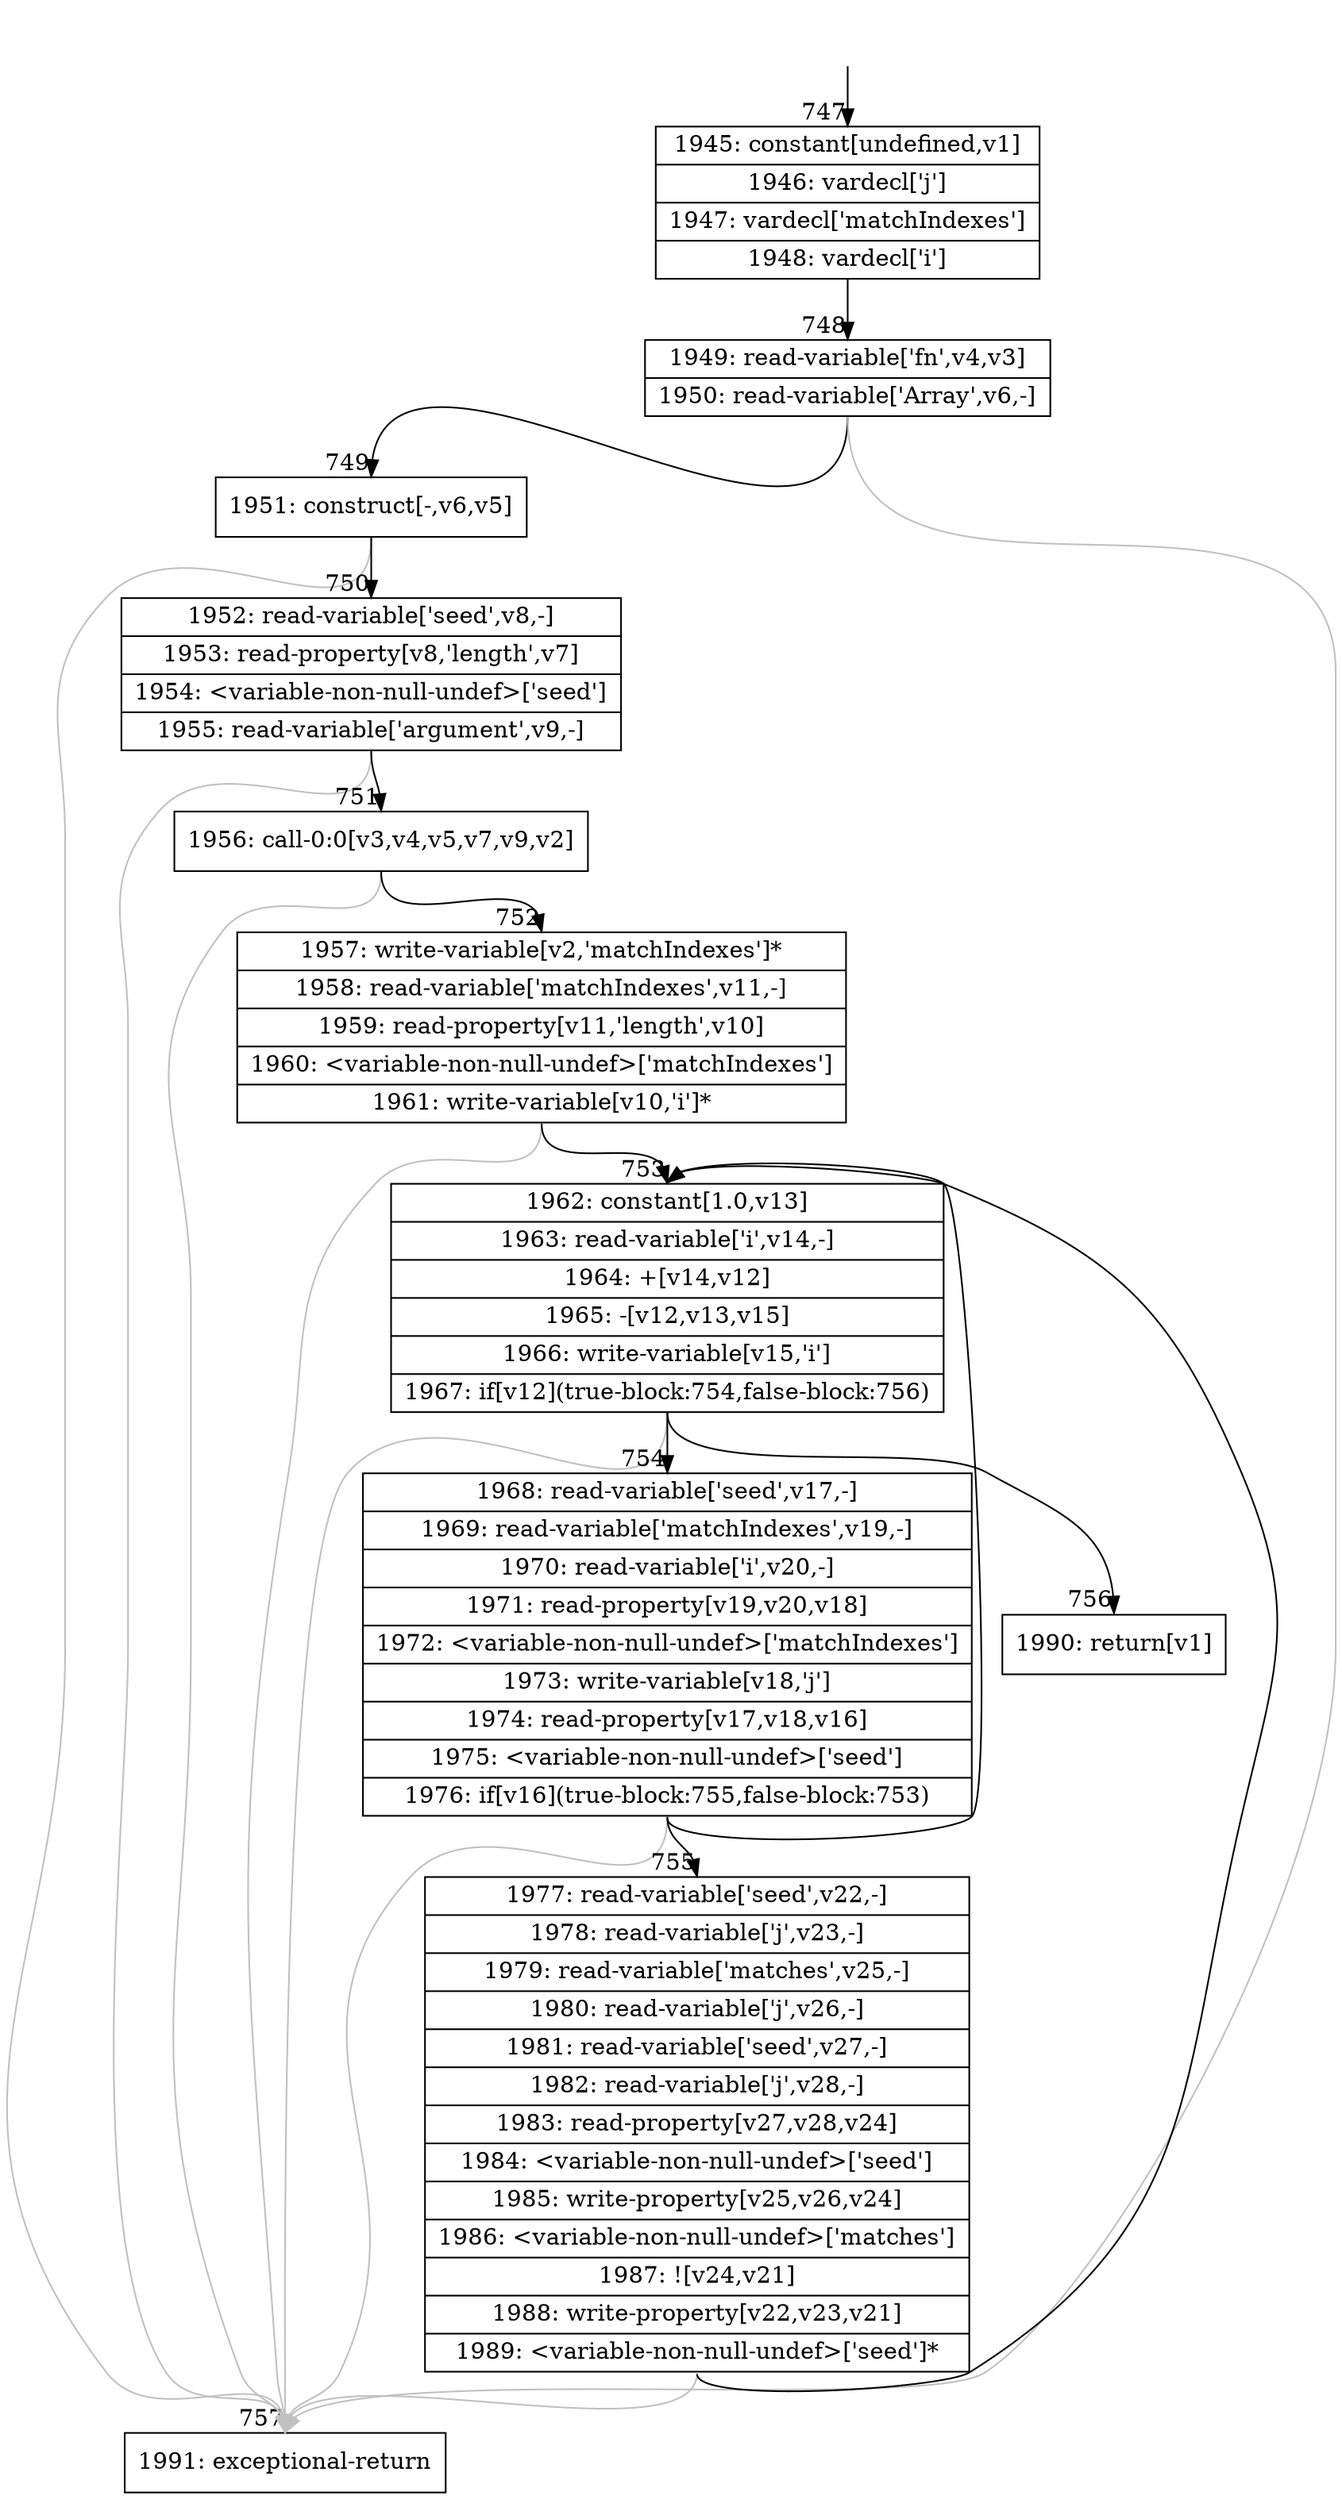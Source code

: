 digraph {
rankdir="TD"
BB_entry63[shape=none,label=""];
BB_entry63 -> BB747 [tailport=s, headport=n, headlabel="    747"]
BB747 [shape=record label="{1945: constant[undefined,v1]|1946: vardecl['j']|1947: vardecl['matchIndexes']|1948: vardecl['i']}" ] 
BB747 -> BB748 [tailport=s, headport=n, headlabel="      748"]
BB748 [shape=record label="{1949: read-variable['fn',v4,v3]|1950: read-variable['Array',v6,-]}" ] 
BB748 -> BB749 [tailport=s, headport=n, headlabel="      749"]
BB748 -> BB757 [tailport=s, headport=n, color=gray, headlabel="      757"]
BB749 [shape=record label="{1951: construct[-,v6,v5]}" ] 
BB749 -> BB750 [tailport=s, headport=n, headlabel="      750"]
BB749 -> BB757 [tailport=s, headport=n, color=gray]
BB750 [shape=record label="{1952: read-variable['seed',v8,-]|1953: read-property[v8,'length',v7]|1954: \<variable-non-null-undef\>['seed']|1955: read-variable['argument',v9,-]}" ] 
BB750 -> BB751 [tailport=s, headport=n, headlabel="      751"]
BB750 -> BB757 [tailport=s, headport=n, color=gray]
BB751 [shape=record label="{1956: call-0:0[v3,v4,v5,v7,v9,v2]}" ] 
BB751 -> BB752 [tailport=s, headport=n, headlabel="      752"]
BB751 -> BB757 [tailport=s, headport=n, color=gray]
BB752 [shape=record label="{1957: write-variable[v2,'matchIndexes']*|1958: read-variable['matchIndexes',v11,-]|1959: read-property[v11,'length',v10]|1960: \<variable-non-null-undef\>['matchIndexes']|1961: write-variable[v10,'i']*}" ] 
BB752 -> BB753 [tailport=s, headport=n, headlabel="      753"]
BB752 -> BB757 [tailport=s, headport=n, color=gray]
BB753 [shape=record label="{1962: constant[1.0,v13]|1963: read-variable['i',v14,-]|1964: +[v14,v12]|1965: -[v12,v13,v15]|1966: write-variable[v15,'i']|1967: if[v12](true-block:754,false-block:756)}" ] 
BB753 -> BB754 [tailport=s, headport=n, headlabel="      754"]
BB753 -> BB756 [tailport=s, headport=n, headlabel="      756"]
BB753 -> BB757 [tailport=s, headport=n, color=gray]
BB754 [shape=record label="{1968: read-variable['seed',v17,-]|1969: read-variable['matchIndexes',v19,-]|1970: read-variable['i',v20,-]|1971: read-property[v19,v20,v18]|1972: \<variable-non-null-undef\>['matchIndexes']|1973: write-variable[v18,'j']|1974: read-property[v17,v18,v16]|1975: \<variable-non-null-undef\>['seed']|1976: if[v16](true-block:755,false-block:753)}" ] 
BB754 -> BB755 [tailport=s, headport=n, headlabel="      755"]
BB754 -> BB753 [tailport=s, headport=n]
BB754 -> BB757 [tailport=s, headport=n, color=gray]
BB755 [shape=record label="{1977: read-variable['seed',v22,-]|1978: read-variable['j',v23,-]|1979: read-variable['matches',v25,-]|1980: read-variable['j',v26,-]|1981: read-variable['seed',v27,-]|1982: read-variable['j',v28,-]|1983: read-property[v27,v28,v24]|1984: \<variable-non-null-undef\>['seed']|1985: write-property[v25,v26,v24]|1986: \<variable-non-null-undef\>['matches']|1987: ![v24,v21]|1988: write-property[v22,v23,v21]|1989: \<variable-non-null-undef\>['seed']*}" ] 
BB755 -> BB753 [tailport=s, headport=n]
BB755 -> BB757 [tailport=s, headport=n, color=gray]
BB756 [shape=record label="{1990: return[v1]}" ] 
BB757 [shape=record label="{1991: exceptional-return}" ] 
}
